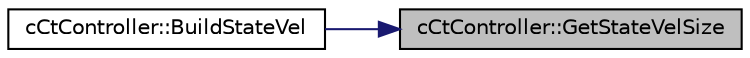 digraph "cCtController::GetStateVelSize"
{
 // LATEX_PDF_SIZE
  edge [fontname="Helvetica",fontsize="10",labelfontname="Helvetica",labelfontsize="10"];
  node [fontname="Helvetica",fontsize="10",shape=record];
  rankdir="RL";
  Node1 [label="cCtController::GetStateVelSize",height=0.2,width=0.4,color="black", fillcolor="grey75", style="filled", fontcolor="black",tooltip=" "];
  Node1 -> Node2 [dir="back",color="midnightblue",fontsize="10",style="solid",fontname="Helvetica"];
  Node2 [label="cCtController::BuildStateVel",height=0.2,width=0.4,color="black", fillcolor="white", style="filled",URL="$classc_ct_controller.html#a7493cf02844e1fe4519b939d963df0c9",tooltip=" "];
}

